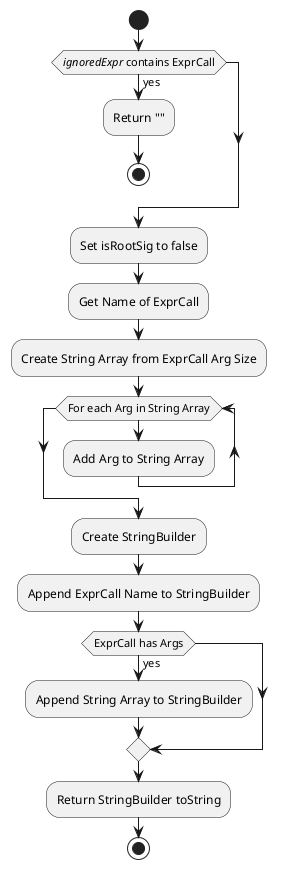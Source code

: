 @startuml
start
if(//ignoredExpr// contains ExprCall) then (yes)
:Return "";
stop
endif
:Set isRootSig to false;
:Get Name of ExprCall;
:Create String Array from ExprCall Arg Size;
while(For each Arg in String Array)
:Add Arg to String Array;
endwhile
:Create StringBuilder;
:Append ExprCall Name to StringBuilder;
if(ExprCall has Args) then (yes)
:Append String Array to StringBuilder;
endif
:Return StringBuilder toString;
stop
@enduml